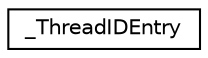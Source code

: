 digraph "Graphical Class Hierarchy"
{
 // LATEX_PDF_SIZE
  edge [fontname="Helvetica",fontsize="10",labelfontname="Helvetica",labelfontsize="10"];
  node [fontname="Helvetica",fontsize="10",shape=record];
  rankdir="LR";
  Node0 [label="_ThreadIDEntry",height=0.2,width=0.4,color="black", fillcolor="white", style="filled",URL="$d6/dc4/struct__ThreadIDEntry.html",tooltip=" "];
}
